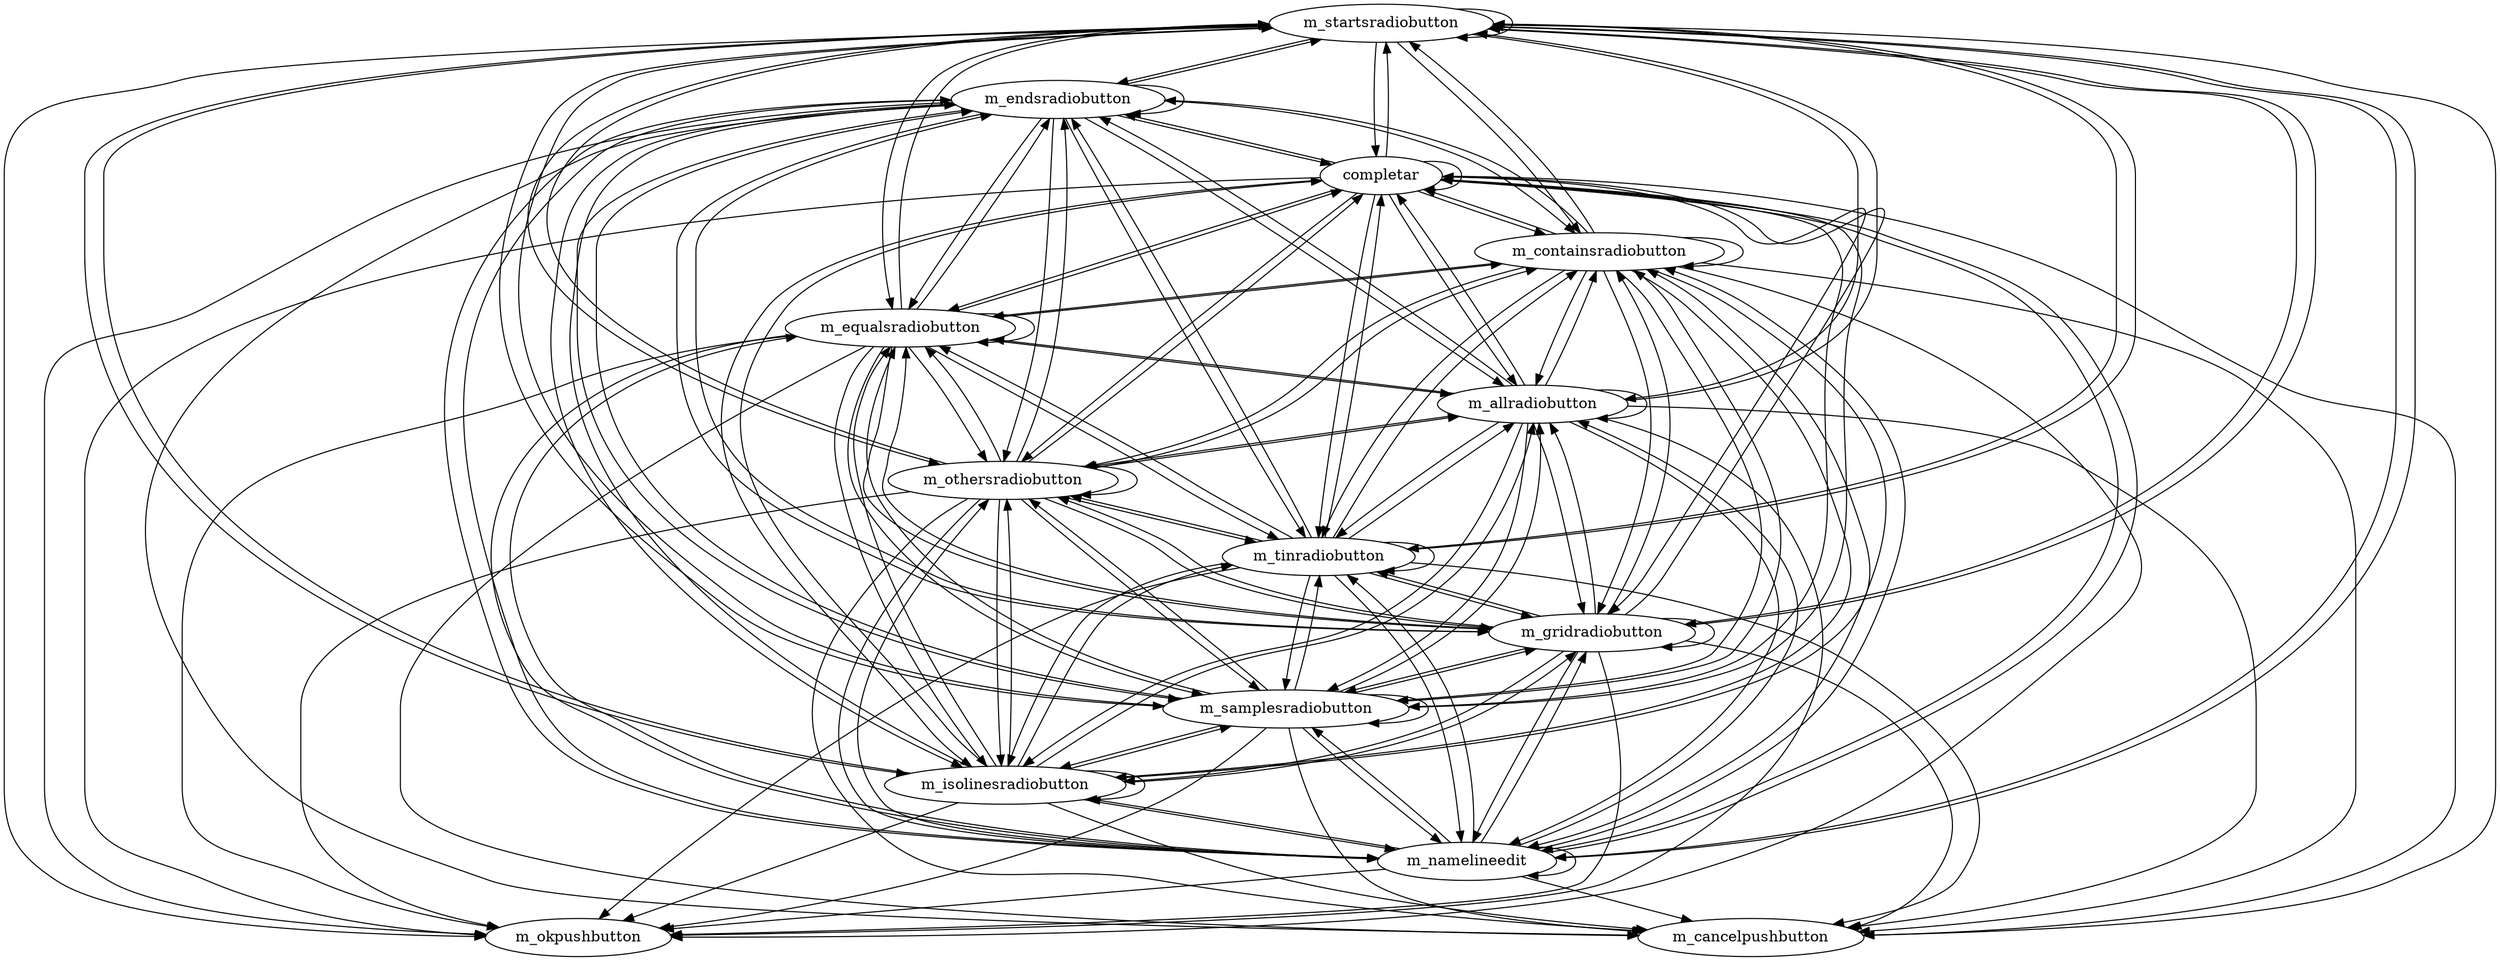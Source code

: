 strict digraph G {
	m_startsradiobutton;
	m_endsradiobutton;
	m_containsradiobutton;
	m_equalsradiobutton;
	m_namelineedit;
	m_isolinesradiobutton;
	m_samplesradiobutton;
	m_gridradiobutton;
	m_tinradiobutton;
	m_othersradiobutton;
	m_allradiobutton;
	m_okpushbutton;
	m_cancelpushbutton;
	completar;
	completar;
	completar;
	completar;
	completar;
	completar;
	completar;
	m_startsradiobutton -> m_startsradiobutton;
	m_startsradiobutton -> m_endsradiobutton;
	m_startsradiobutton -> m_containsradiobutton;
	m_startsradiobutton -> m_equalsradiobutton;
	m_startsradiobutton -> m_namelineedit;
	m_startsradiobutton -> m_isolinesradiobutton;
	m_startsradiobutton -> m_samplesradiobutton;
	m_startsradiobutton -> m_gridradiobutton;
	m_startsradiobutton -> m_tinradiobutton;
	m_startsradiobutton -> m_othersradiobutton;
	m_startsradiobutton -> m_allradiobutton;
	m_startsradiobutton -> m_okpushbutton;
	m_startsradiobutton -> m_cancelpushbutton;
	m_startsradiobutton -> completar;
	m_startsradiobutton -> completar;
	m_startsradiobutton -> completar;
	m_startsradiobutton -> completar;
	m_startsradiobutton -> completar;
	m_startsradiobutton -> completar;
	m_startsradiobutton -> completar;
	m_endsradiobutton -> m_startsradiobutton;
	m_endsradiobutton -> m_endsradiobutton;
	m_endsradiobutton -> m_containsradiobutton;
	m_endsradiobutton -> m_equalsradiobutton;
	m_endsradiobutton -> m_namelineedit;
	m_endsradiobutton -> m_isolinesradiobutton;
	m_endsradiobutton -> m_samplesradiobutton;
	m_endsradiobutton -> m_gridradiobutton;
	m_endsradiobutton -> m_tinradiobutton;
	m_endsradiobutton -> m_othersradiobutton;
	m_endsradiobutton -> m_allradiobutton;
	m_endsradiobutton -> m_okpushbutton;
	m_endsradiobutton -> m_cancelpushbutton;
	m_endsradiobutton -> completar;
	m_endsradiobutton -> completar;
	m_endsradiobutton -> completar;
	m_endsradiobutton -> completar;
	m_endsradiobutton -> completar;
	m_endsradiobutton -> completar;
	m_endsradiobutton -> completar;
	m_containsradiobutton -> m_startsradiobutton;
	m_containsradiobutton -> m_endsradiobutton;
	m_containsradiobutton -> m_containsradiobutton;
	m_containsradiobutton -> m_equalsradiobutton;
	m_containsradiobutton -> m_namelineedit;
	m_containsradiobutton -> m_isolinesradiobutton;
	m_containsradiobutton -> m_samplesradiobutton;
	m_containsradiobutton -> m_gridradiobutton;
	m_containsradiobutton -> m_tinradiobutton;
	m_containsradiobutton -> m_othersradiobutton;
	m_containsradiobutton -> m_allradiobutton;
	m_containsradiobutton -> m_okpushbutton;
	m_containsradiobutton -> m_cancelpushbutton;
	m_containsradiobutton -> completar;
	m_containsradiobutton -> completar;
	m_containsradiobutton -> completar;
	m_containsradiobutton -> completar;
	m_containsradiobutton -> completar;
	m_containsradiobutton -> completar;
	m_containsradiobutton -> completar;
	m_equalsradiobutton -> m_startsradiobutton;
	m_equalsradiobutton -> m_endsradiobutton;
	m_equalsradiobutton -> m_containsradiobutton;
	m_equalsradiobutton -> m_equalsradiobutton;
	m_equalsradiobutton -> m_namelineedit;
	m_equalsradiobutton -> m_isolinesradiobutton;
	m_equalsradiobutton -> m_samplesradiobutton;
	m_equalsradiobutton -> m_gridradiobutton;
	m_equalsradiobutton -> m_tinradiobutton;
	m_equalsradiobutton -> m_othersradiobutton;
	m_equalsradiobutton -> m_allradiobutton;
	m_equalsradiobutton -> m_okpushbutton;
	m_equalsradiobutton -> m_cancelpushbutton;
	m_equalsradiobutton -> completar;
	m_equalsradiobutton -> completar;
	m_equalsradiobutton -> completar;
	m_equalsradiobutton -> completar;
	m_equalsradiobutton -> completar;
	m_equalsradiobutton -> completar;
	m_equalsradiobutton -> completar;
	m_namelineedit -> m_startsradiobutton;
	m_namelineedit -> m_endsradiobutton;
	m_namelineedit -> m_containsradiobutton;
	m_namelineedit -> m_equalsradiobutton;
	m_namelineedit -> m_namelineedit;
	m_namelineedit -> m_isolinesradiobutton;
	m_namelineedit -> m_samplesradiobutton;
	m_namelineedit -> m_gridradiobutton;
	m_namelineedit -> m_tinradiobutton;
	m_namelineedit -> m_othersradiobutton;
	m_namelineedit -> m_allradiobutton;
	m_namelineedit -> m_okpushbutton;
	m_namelineedit -> m_cancelpushbutton;
	m_namelineedit -> completar;
	m_namelineedit -> completar;
	m_namelineedit -> completar;
	m_namelineedit -> completar;
	m_namelineedit -> completar;
	m_namelineedit -> completar;
	m_namelineedit -> completar;
	m_isolinesradiobutton -> m_startsradiobutton;
	m_isolinesradiobutton -> m_endsradiobutton;
	m_isolinesradiobutton -> m_containsradiobutton;
	m_isolinesradiobutton -> m_equalsradiobutton;
	m_isolinesradiobutton -> m_namelineedit;
	m_isolinesradiobutton -> m_isolinesradiobutton;
	m_isolinesradiobutton -> m_samplesradiobutton;
	m_isolinesradiobutton -> m_gridradiobutton;
	m_isolinesradiobutton -> m_tinradiobutton;
	m_isolinesradiobutton -> m_othersradiobutton;
	m_isolinesradiobutton -> m_allradiobutton;
	m_isolinesradiobutton -> m_okpushbutton;
	m_isolinesradiobutton -> m_cancelpushbutton;
	m_isolinesradiobutton -> completar;
	m_isolinesradiobutton -> completar;
	m_isolinesradiobutton -> completar;
	m_isolinesradiobutton -> completar;
	m_isolinesradiobutton -> completar;
	m_isolinesradiobutton -> completar;
	m_isolinesradiobutton -> completar;
	m_samplesradiobutton -> m_startsradiobutton;
	m_samplesradiobutton -> m_endsradiobutton;
	m_samplesradiobutton -> m_containsradiobutton;
	m_samplesradiobutton -> m_equalsradiobutton;
	m_samplesradiobutton -> m_namelineedit;
	m_samplesradiobutton -> m_isolinesradiobutton;
	m_samplesradiobutton -> m_samplesradiobutton;
	m_samplesradiobutton -> m_gridradiobutton;
	m_samplesradiobutton -> m_tinradiobutton;
	m_samplesradiobutton -> m_othersradiobutton;
	m_samplesradiobutton -> m_allradiobutton;
	m_samplesradiobutton -> m_okpushbutton;
	m_samplesradiobutton -> m_cancelpushbutton;
	m_samplesradiobutton -> completar;
	m_samplesradiobutton -> completar;
	m_samplesradiobutton -> completar;
	m_samplesradiobutton -> completar;
	m_samplesradiobutton -> completar;
	m_samplesradiobutton -> completar;
	m_samplesradiobutton -> completar;
	m_gridradiobutton -> m_startsradiobutton;
	m_gridradiobutton -> m_endsradiobutton;
	m_gridradiobutton -> m_containsradiobutton;
	m_gridradiobutton -> m_equalsradiobutton;
	m_gridradiobutton -> m_namelineedit;
	m_gridradiobutton -> m_isolinesradiobutton;
	m_gridradiobutton -> m_samplesradiobutton;
	m_gridradiobutton -> m_gridradiobutton;
	m_gridradiobutton -> m_tinradiobutton;
	m_gridradiobutton -> m_othersradiobutton;
	m_gridradiobutton -> m_allradiobutton;
	m_gridradiobutton -> m_okpushbutton;
	m_gridradiobutton -> m_cancelpushbutton;
	m_gridradiobutton -> completar;
	m_gridradiobutton -> completar;
	m_gridradiobutton -> completar;
	m_gridradiobutton -> completar;
	m_gridradiobutton -> completar;
	m_gridradiobutton -> completar;
	m_gridradiobutton -> completar;
	m_tinradiobutton -> m_startsradiobutton;
	m_tinradiobutton -> m_endsradiobutton;
	m_tinradiobutton -> m_containsradiobutton;
	m_tinradiobutton -> m_equalsradiobutton;
	m_tinradiobutton -> m_namelineedit;
	m_tinradiobutton -> m_isolinesradiobutton;
	m_tinradiobutton -> m_samplesradiobutton;
	m_tinradiobutton -> m_gridradiobutton;
	m_tinradiobutton -> m_tinradiobutton;
	m_tinradiobutton -> m_othersradiobutton;
	m_tinradiobutton -> m_allradiobutton;
	m_tinradiobutton -> m_okpushbutton;
	m_tinradiobutton -> m_cancelpushbutton;
	m_tinradiobutton -> completar;
	m_tinradiobutton -> completar;
	m_tinradiobutton -> completar;
	m_tinradiobutton -> completar;
	m_tinradiobutton -> completar;
	m_tinradiobutton -> completar;
	m_tinradiobutton -> completar;
	m_othersradiobutton -> m_startsradiobutton;
	m_othersradiobutton -> m_endsradiobutton;
	m_othersradiobutton -> m_containsradiobutton;
	m_othersradiobutton -> m_equalsradiobutton;
	m_othersradiobutton -> m_namelineedit;
	m_othersradiobutton -> m_isolinesradiobutton;
	m_othersradiobutton -> m_samplesradiobutton;
	m_othersradiobutton -> m_gridradiobutton;
	m_othersradiobutton -> m_tinradiobutton;
	m_othersradiobutton -> m_othersradiobutton;
	m_othersradiobutton -> m_allradiobutton;
	m_othersradiobutton -> m_okpushbutton;
	m_othersradiobutton -> m_cancelpushbutton;
	m_othersradiobutton -> completar;
	m_othersradiobutton -> completar;
	m_othersradiobutton -> completar;
	m_othersradiobutton -> completar;
	m_othersradiobutton -> completar;
	m_othersradiobutton -> completar;
	m_othersradiobutton -> completar;
	m_allradiobutton -> m_startsradiobutton;
	m_allradiobutton -> m_endsradiobutton;
	m_allradiobutton -> m_containsradiobutton;
	m_allradiobutton -> m_equalsradiobutton;
	m_allradiobutton -> m_namelineedit;
	m_allradiobutton -> m_isolinesradiobutton;
	m_allradiobutton -> m_samplesradiobutton;
	m_allradiobutton -> m_gridradiobutton;
	m_allradiobutton -> m_tinradiobutton;
	m_allradiobutton -> m_othersradiobutton;
	m_allradiobutton -> m_allradiobutton;
	m_allradiobutton -> m_okpushbutton;
	m_allradiobutton -> m_cancelpushbutton;
	m_allradiobutton -> completar;
	m_allradiobutton -> completar;
	m_allradiobutton -> completar;
	m_allradiobutton -> completar;
	m_allradiobutton -> completar;
	m_allradiobutton -> completar;
	m_allradiobutton -> completar;
	completar -> m_startsradiobutton;
	completar -> m_endsradiobutton;
	completar -> m_containsradiobutton;
	completar -> m_equalsradiobutton;
	completar -> m_namelineedit;
	completar -> m_isolinesradiobutton;
	completar -> m_samplesradiobutton;
	completar -> m_gridradiobutton;
	completar -> m_tinradiobutton;
	completar -> m_othersradiobutton;
	completar -> m_allradiobutton;
	completar -> m_okpushbutton;
	completar -> m_cancelpushbutton;
	completar -> completar;
	completar -> completar;
	completar -> completar;
	completar -> completar;
	completar -> completar;
	completar -> completar;
	completar -> completar;
	completar -> m_startsradiobutton;
	completar -> m_endsradiobutton;
	completar -> m_containsradiobutton;
	completar -> m_equalsradiobutton;
	completar -> m_namelineedit;
	completar -> m_isolinesradiobutton;
	completar -> m_samplesradiobutton;
	completar -> m_gridradiobutton;
	completar -> m_tinradiobutton;
	completar -> m_othersradiobutton;
	completar -> m_allradiobutton;
	completar -> m_okpushbutton;
	completar -> m_cancelpushbutton;
	completar -> completar;
	completar -> completar;
	completar -> completar;
	completar -> completar;
	completar -> completar;
	completar -> completar;
	completar -> completar;
	completar -> m_startsradiobutton;
	completar -> m_endsradiobutton;
	completar -> m_containsradiobutton;
	completar -> m_equalsradiobutton;
	completar -> m_namelineedit;
	completar -> m_isolinesradiobutton;
	completar -> m_samplesradiobutton;
	completar -> m_gridradiobutton;
	completar -> m_tinradiobutton;
	completar -> m_othersradiobutton;
	completar -> m_allradiobutton;
	completar -> m_okpushbutton;
	completar -> m_cancelpushbutton;
	completar -> completar;
	completar -> completar;
	completar -> completar;
	completar -> completar;
	completar -> completar;
	completar -> completar;
	completar -> completar;
	completar -> m_startsradiobutton;
	completar -> m_endsradiobutton;
	completar -> m_containsradiobutton;
	completar -> m_equalsradiobutton;
	completar -> m_namelineedit;
	completar -> m_isolinesradiobutton;
	completar -> m_samplesradiobutton;
	completar -> m_gridradiobutton;
	completar -> m_tinradiobutton;
	completar -> m_othersradiobutton;
	completar -> m_allradiobutton;
	completar -> m_okpushbutton;
	completar -> m_cancelpushbutton;
	completar -> completar;
	completar -> completar;
	completar -> completar;
	completar -> completar;
	completar -> completar;
	completar -> completar;
	completar -> completar;
	completar -> m_startsradiobutton;
	completar -> m_endsradiobutton;
	completar -> m_containsradiobutton;
	completar -> m_equalsradiobutton;
	completar -> m_namelineedit;
	completar -> m_isolinesradiobutton;
	completar -> m_samplesradiobutton;
	completar -> m_gridradiobutton;
	completar -> m_tinradiobutton;
	completar -> m_othersradiobutton;
	completar -> m_allradiobutton;
	completar -> m_okpushbutton;
	completar -> m_cancelpushbutton;
	completar -> completar;
	completar -> completar;
	completar -> completar;
	completar -> completar;
	completar -> completar;
	completar -> completar;
	completar -> completar;
	completar -> m_startsradiobutton;
	completar -> m_endsradiobutton;
	completar -> m_containsradiobutton;
	completar -> m_equalsradiobutton;
	completar -> m_namelineedit;
	completar -> m_isolinesradiobutton;
	completar -> m_samplesradiobutton;
	completar -> m_gridradiobutton;
	completar -> m_tinradiobutton;
	completar -> m_othersradiobutton;
	completar -> m_allradiobutton;
	completar -> m_okpushbutton;
	completar -> m_cancelpushbutton;
	completar -> completar;
	completar -> completar;
	completar -> completar;
	completar -> completar;
	completar -> completar;
	completar -> completar;
	completar -> completar;
	completar -> m_startsradiobutton;
	completar -> m_endsradiobutton;
	completar -> m_containsradiobutton;
	completar -> m_equalsradiobutton;
	completar -> m_namelineedit;
	completar -> m_isolinesradiobutton;
	completar -> m_samplesradiobutton;
	completar -> m_gridradiobutton;
	completar -> m_tinradiobutton;
	completar -> m_othersradiobutton;
	completar -> m_allradiobutton;
	completar -> m_okpushbutton;
	completar -> m_cancelpushbutton;
	completar -> completar;
	completar -> completar;
	completar -> completar;
	completar -> completar;
	completar -> completar;
	completar -> completar;
	completar -> completar;
}